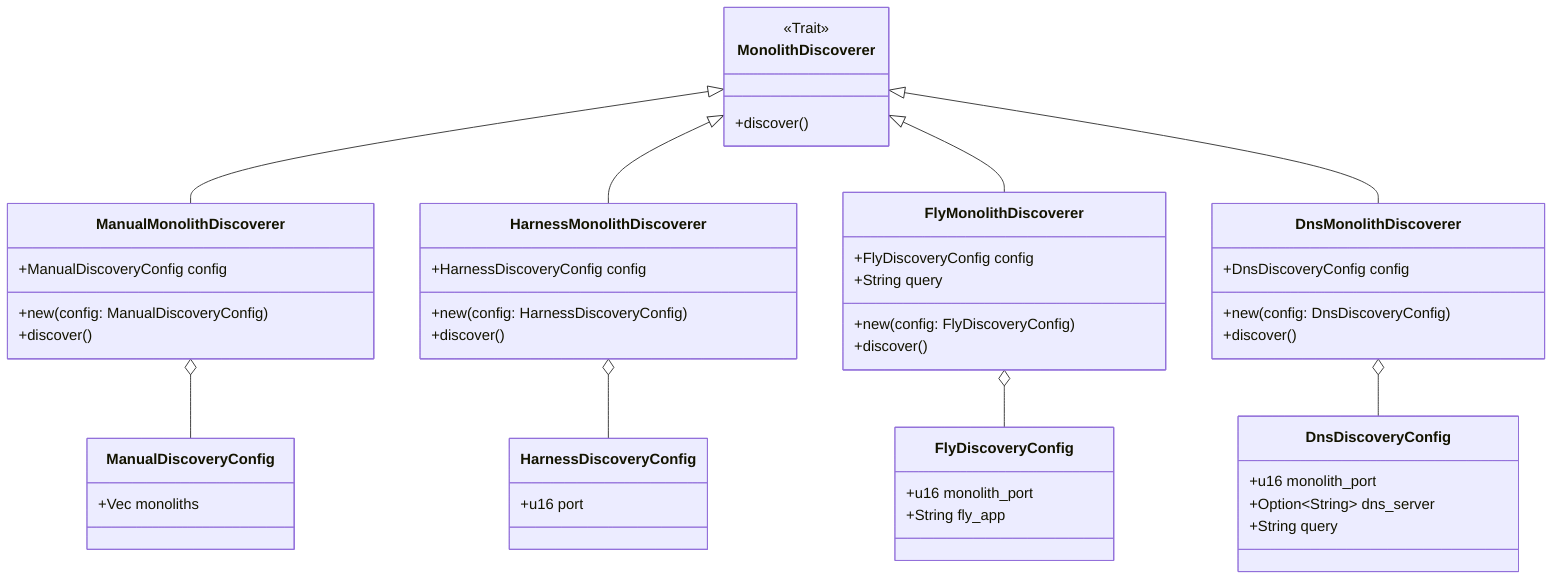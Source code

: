 classDiagram
    direction BT
    class MonolithDiscoverer {
        <<Trait>>
        +discover()
    }
    ManualMonolithDiscoverer --|> MonolithDiscoverer
    HarnessMonolithDiscoverer --|> MonolithDiscoverer
    FlyMonolithDiscoverer --|> MonolithDiscoverer
    DnsMonolithDiscoverer --|> MonolithDiscoverer

    DnsDiscoveryConfig --o DnsMonolithDiscoverer
    DnsDiscoveryConfig : +u16 monolith_port
    DnsDiscoveryConfig : +Option~String~ dns_server
    DnsDiscoveryConfig : +String query
    class DnsMonolithDiscoverer{
        +DnsDiscoveryConfig config
        +new(config: DnsDiscoveryConfig)
        +discover()
    }

    FlyDiscoveryConfig --o FlyMonolithDiscoverer
    FlyDiscoveryConfig : +u16 monolith_port
    FlyDiscoveryConfig : +String fly_app
    class FlyMonolithDiscoverer{
        +FlyDiscoveryConfig config
        +String query
        +new(config: FlyDiscoveryConfig)
        +discover()
    }

    ManualDiscoveryConfig --o ManualMonolithDiscoverer
    ManualDiscoveryConfig : +Vec monoliths
    class ManualMonolithDiscoverer{
        +ManualDiscoveryConfig config
        +new(config: ManualDiscoveryConfig)
        +discover()
    }

    HarnessDiscoveryConfig --o HarnessMonolithDiscoverer
    HarnessDiscoveryConfig : +u16 port
    class HarnessMonolithDiscoverer{
        +HarnessDiscoveryConfig config
        +new(config: HarnessDiscoveryConfig)
        +discover()
    }